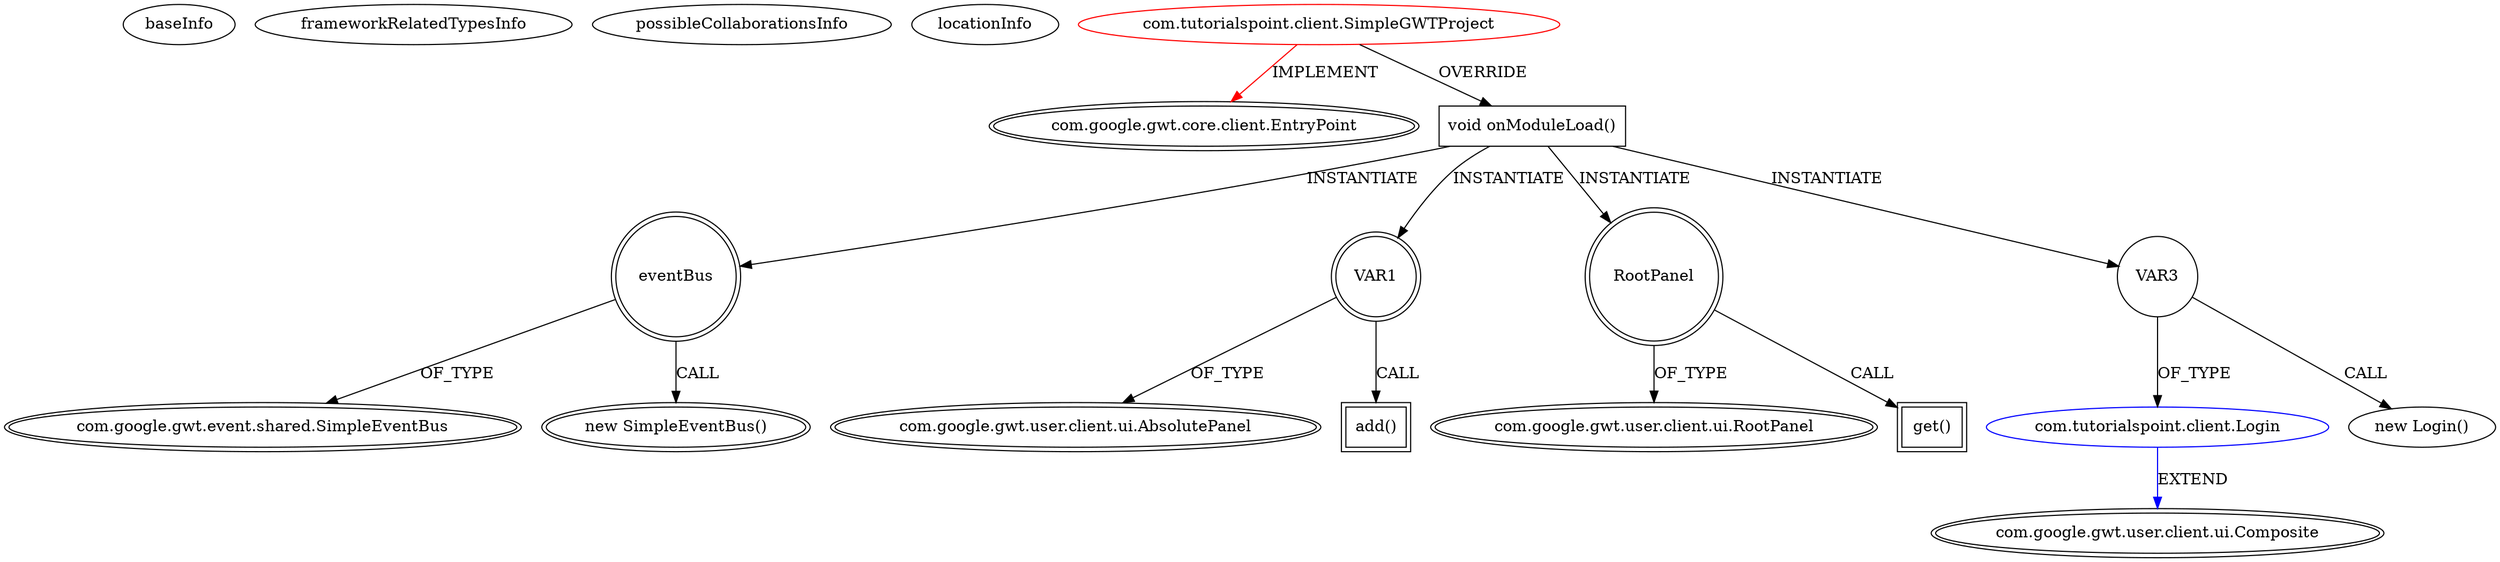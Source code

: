 digraph {
baseInfo[graphId=4528,category="extension_graph",isAnonymous=false,possibleRelation=true]
frameworkRelatedTypesInfo[0="com.google.gwt.core.client.EntryPoint"]
possibleCollaborationsInfo[0="4528~OVERRIDING_METHOD_DECLARATION-INSTANTIATION-~com.google.gwt.core.client.EntryPoint ~com.google.gwt.user.client.ui.Composite ~false~false"]
locationInfo[projectName="svor-SimpleGWTProject",filePath="/svor-SimpleGWTProject/SimpleGWTProject-master/src/com/tutorialspoint/client/SimpleGWTProject.java",contextSignature="SimpleGWTProject",graphId="4528"]
0[label="com.tutorialspoint.client.SimpleGWTProject",vertexType="ROOT_CLIENT_CLASS_DECLARATION",isFrameworkType=false,color=red]
1[label="com.google.gwt.core.client.EntryPoint",vertexType="FRAMEWORK_INTERFACE_TYPE",isFrameworkType=true,peripheries=2]
2[label="void onModuleLoad()",vertexType="OVERRIDING_METHOD_DECLARATION",isFrameworkType=false,shape=box]
4[label="eventBus",vertexType="VARIABLE_EXPRESION",isFrameworkType=true,peripheries=2,shape=circle]
5[label="com.google.gwt.event.shared.SimpleEventBus",vertexType="FRAMEWORK_CLASS_TYPE",isFrameworkType=true,peripheries=2]
3[label="new SimpleEventBus()",vertexType="CONSTRUCTOR_CALL",isFrameworkType=true,peripheries=2]
6[label="VAR1",vertexType="VARIABLE_EXPRESION",isFrameworkType=true,peripheries=2,shape=circle]
8[label="com.google.gwt.user.client.ui.AbsolutePanel",vertexType="FRAMEWORK_CLASS_TYPE",isFrameworkType=true,peripheries=2]
7[label="add()",vertexType="INSIDE_CALL",isFrameworkType=true,peripheries=2,shape=box]
9[label="RootPanel",vertexType="VARIABLE_EXPRESION",isFrameworkType=true,peripheries=2,shape=circle]
11[label="com.google.gwt.user.client.ui.RootPanel",vertexType="FRAMEWORK_CLASS_TYPE",isFrameworkType=true,peripheries=2]
10[label="get()",vertexType="INSIDE_CALL",isFrameworkType=true,peripheries=2,shape=box]
13[label="VAR3",vertexType="VARIABLE_EXPRESION",isFrameworkType=false,shape=circle]
14[label="com.tutorialspoint.client.Login",vertexType="REFERENCE_CLIENT_CLASS_DECLARATION",isFrameworkType=false,color=blue]
15[label="com.google.gwt.user.client.ui.Composite",vertexType="FRAMEWORK_CLASS_TYPE",isFrameworkType=true,peripheries=2]
12[label="new Login()",vertexType="CONSTRUCTOR_CALL",isFrameworkType=false]
0->1[label="IMPLEMENT",color=red]
0->2[label="OVERRIDE"]
2->4[label="INSTANTIATE"]
4->5[label="OF_TYPE"]
4->3[label="CALL"]
2->6[label="INSTANTIATE"]
6->8[label="OF_TYPE"]
6->7[label="CALL"]
2->9[label="INSTANTIATE"]
9->11[label="OF_TYPE"]
9->10[label="CALL"]
2->13[label="INSTANTIATE"]
14->15[label="EXTEND",color=blue]
13->14[label="OF_TYPE"]
13->12[label="CALL"]
}
